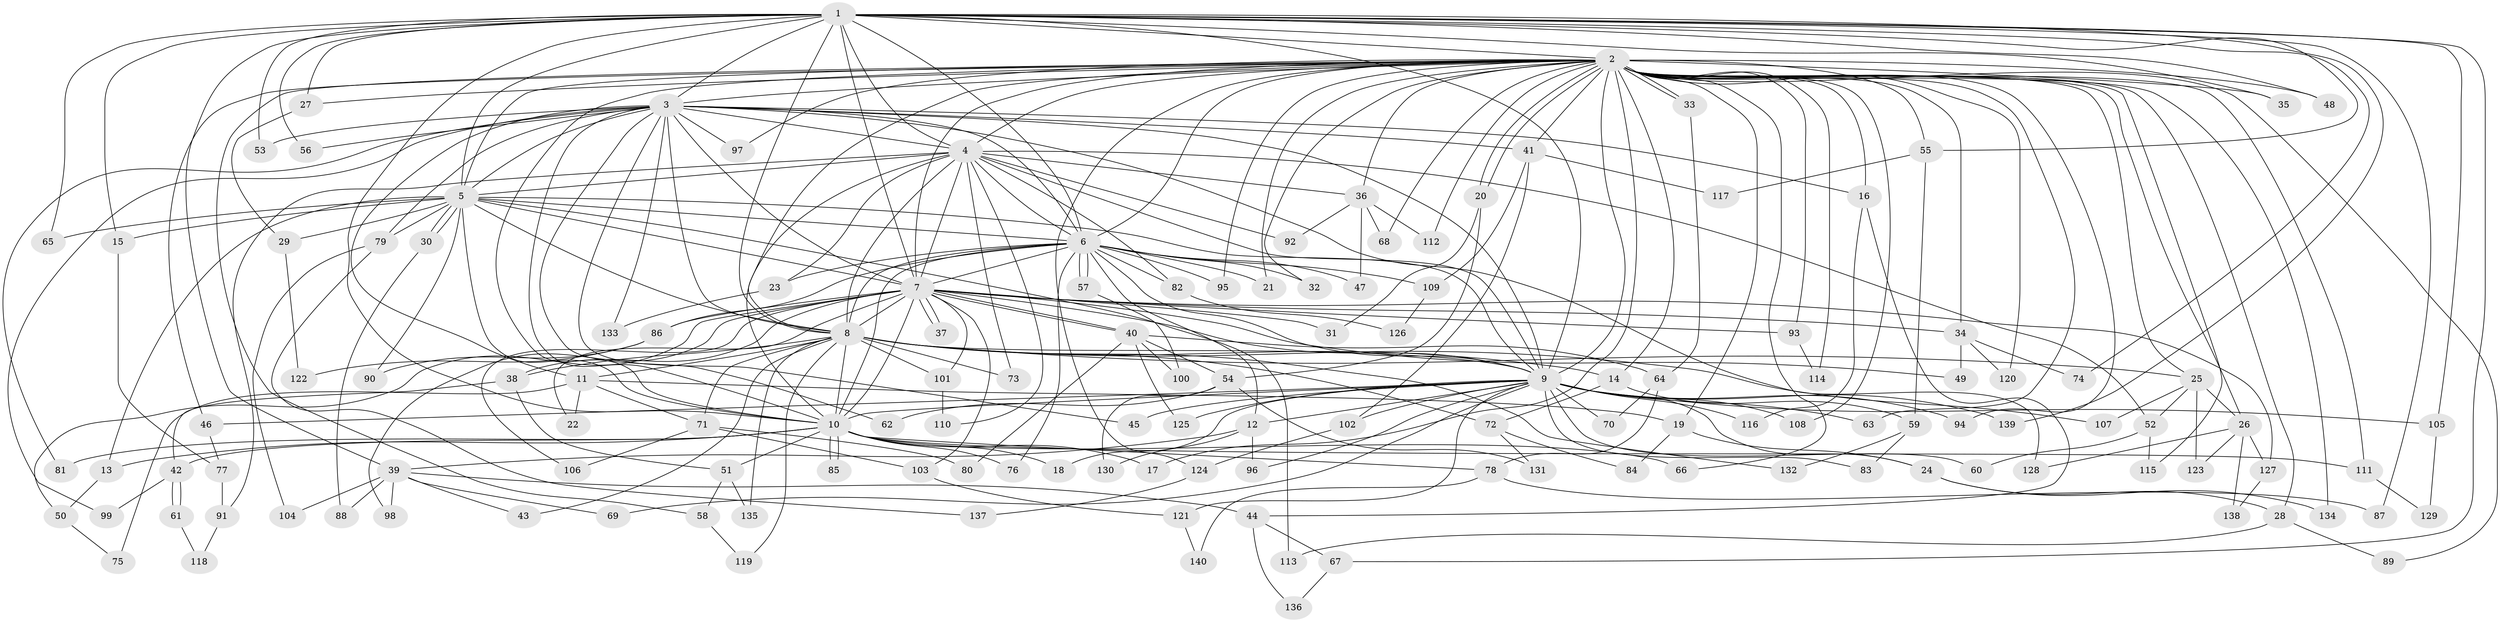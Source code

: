 // coarse degree distribution, {17: 0.05357142857142857, 20: 0.03571428571428571, 13: 0.017857142857142856, 12: 0.017857142857142856, 15: 0.017857142857142856, 7: 0.03571428571428571, 14: 0.017857142857142856, 3: 0.125, 5: 0.125, 6: 0.05357142857142857, 2: 0.375, 1: 0.03571428571428571, 4: 0.07142857142857142, 9: 0.017857142857142856}
// Generated by graph-tools (version 1.1) at 2025/49/03/04/25 22:49:45]
// undirected, 140 vertices, 305 edges
graph export_dot {
  node [color=gray90,style=filled];
  1;
  2;
  3;
  4;
  5;
  6;
  7;
  8;
  9;
  10;
  11;
  12;
  13;
  14;
  15;
  16;
  17;
  18;
  19;
  20;
  21;
  22;
  23;
  24;
  25;
  26;
  27;
  28;
  29;
  30;
  31;
  32;
  33;
  34;
  35;
  36;
  37;
  38;
  39;
  40;
  41;
  42;
  43;
  44;
  45;
  46;
  47;
  48;
  49;
  50;
  51;
  52;
  53;
  54;
  55;
  56;
  57;
  58;
  59;
  60;
  61;
  62;
  63;
  64;
  65;
  66;
  67;
  68;
  69;
  70;
  71;
  72;
  73;
  74;
  75;
  76;
  77;
  78;
  79;
  80;
  81;
  82;
  83;
  84;
  85;
  86;
  87;
  88;
  89;
  90;
  91;
  92;
  93;
  94;
  95;
  96;
  97;
  98;
  99;
  100;
  101;
  102;
  103;
  104;
  105;
  106;
  107;
  108;
  109;
  110;
  111;
  112;
  113;
  114;
  115;
  116;
  117;
  118;
  119;
  120;
  121;
  122;
  123;
  124;
  125;
  126;
  127;
  128;
  129;
  130;
  131;
  132;
  133;
  134;
  135;
  136;
  137;
  138;
  139;
  140;
  1 -- 2;
  1 -- 3;
  1 -- 4;
  1 -- 5;
  1 -- 6;
  1 -- 7;
  1 -- 8;
  1 -- 9;
  1 -- 10;
  1 -- 15;
  1 -- 27;
  1 -- 35;
  1 -- 39;
  1 -- 48;
  1 -- 53;
  1 -- 55;
  1 -- 56;
  1 -- 65;
  1 -- 67;
  1 -- 74;
  1 -- 87;
  1 -- 105;
  1 -- 139;
  2 -- 3;
  2 -- 4;
  2 -- 5;
  2 -- 6;
  2 -- 7;
  2 -- 8;
  2 -- 9;
  2 -- 10;
  2 -- 14;
  2 -- 16;
  2 -- 17;
  2 -- 19;
  2 -- 20;
  2 -- 20;
  2 -- 21;
  2 -- 25;
  2 -- 26;
  2 -- 27;
  2 -- 28;
  2 -- 32;
  2 -- 33;
  2 -- 33;
  2 -- 34;
  2 -- 35;
  2 -- 36;
  2 -- 41;
  2 -- 46;
  2 -- 48;
  2 -- 55;
  2 -- 58;
  2 -- 63;
  2 -- 66;
  2 -- 68;
  2 -- 89;
  2 -- 93;
  2 -- 94;
  2 -- 95;
  2 -- 97;
  2 -- 108;
  2 -- 111;
  2 -- 112;
  2 -- 114;
  2 -- 115;
  2 -- 120;
  2 -- 124;
  2 -- 134;
  3 -- 4;
  3 -- 5;
  3 -- 6;
  3 -- 7;
  3 -- 8;
  3 -- 9;
  3 -- 10;
  3 -- 11;
  3 -- 16;
  3 -- 41;
  3 -- 45;
  3 -- 53;
  3 -- 56;
  3 -- 62;
  3 -- 79;
  3 -- 81;
  3 -- 97;
  3 -- 99;
  3 -- 128;
  3 -- 133;
  4 -- 5;
  4 -- 6;
  4 -- 7;
  4 -- 8;
  4 -- 9;
  4 -- 10;
  4 -- 23;
  4 -- 36;
  4 -- 52;
  4 -- 73;
  4 -- 82;
  4 -- 91;
  4 -- 92;
  4 -- 110;
  5 -- 6;
  5 -- 7;
  5 -- 8;
  5 -- 9;
  5 -- 10;
  5 -- 13;
  5 -- 15;
  5 -- 29;
  5 -- 30;
  5 -- 30;
  5 -- 65;
  5 -- 79;
  5 -- 90;
  5 -- 113;
  6 -- 7;
  6 -- 8;
  6 -- 9;
  6 -- 10;
  6 -- 12;
  6 -- 21;
  6 -- 23;
  6 -- 32;
  6 -- 47;
  6 -- 57;
  6 -- 57;
  6 -- 76;
  6 -- 82;
  6 -- 86;
  6 -- 95;
  6 -- 109;
  7 -- 8;
  7 -- 9;
  7 -- 10;
  7 -- 22;
  7 -- 31;
  7 -- 34;
  7 -- 37;
  7 -- 37;
  7 -- 38;
  7 -- 40;
  7 -- 40;
  7 -- 49;
  7 -- 50;
  7 -- 86;
  7 -- 93;
  7 -- 98;
  7 -- 101;
  7 -- 103;
  7 -- 106;
  7 -- 127;
  8 -- 9;
  8 -- 10;
  8 -- 11;
  8 -- 14;
  8 -- 25;
  8 -- 38;
  8 -- 43;
  8 -- 71;
  8 -- 72;
  8 -- 73;
  8 -- 101;
  8 -- 107;
  8 -- 119;
  8 -- 132;
  8 -- 135;
  9 -- 10;
  9 -- 12;
  9 -- 18;
  9 -- 24;
  9 -- 45;
  9 -- 46;
  9 -- 60;
  9 -- 63;
  9 -- 69;
  9 -- 70;
  9 -- 83;
  9 -- 94;
  9 -- 96;
  9 -- 102;
  9 -- 105;
  9 -- 108;
  9 -- 116;
  9 -- 121;
  9 -- 125;
  9 -- 139;
  10 -- 13;
  10 -- 17;
  10 -- 18;
  10 -- 42;
  10 -- 51;
  10 -- 66;
  10 -- 76;
  10 -- 78;
  10 -- 81;
  10 -- 85;
  10 -- 85;
  10 -- 111;
  11 -- 19;
  11 -- 22;
  11 -- 71;
  11 -- 75;
  12 -- 39;
  12 -- 96;
  12 -- 130;
  13 -- 50;
  14 -- 59;
  14 -- 72;
  15 -- 77;
  16 -- 44;
  16 -- 116;
  19 -- 24;
  19 -- 84;
  20 -- 31;
  20 -- 54;
  23 -- 133;
  24 -- 28;
  24 -- 134;
  25 -- 26;
  25 -- 52;
  25 -- 107;
  25 -- 123;
  26 -- 123;
  26 -- 127;
  26 -- 128;
  26 -- 138;
  27 -- 29;
  28 -- 89;
  28 -- 113;
  29 -- 122;
  30 -- 88;
  33 -- 64;
  34 -- 49;
  34 -- 74;
  34 -- 120;
  36 -- 47;
  36 -- 68;
  36 -- 92;
  36 -- 112;
  38 -- 42;
  38 -- 51;
  39 -- 43;
  39 -- 44;
  39 -- 69;
  39 -- 88;
  39 -- 98;
  39 -- 104;
  40 -- 54;
  40 -- 64;
  40 -- 80;
  40 -- 100;
  40 -- 125;
  41 -- 102;
  41 -- 109;
  41 -- 117;
  42 -- 61;
  42 -- 61;
  42 -- 99;
  44 -- 67;
  44 -- 136;
  46 -- 77;
  50 -- 75;
  51 -- 58;
  51 -- 135;
  52 -- 60;
  52 -- 115;
  54 -- 62;
  54 -- 130;
  54 -- 131;
  55 -- 59;
  55 -- 117;
  57 -- 100;
  58 -- 119;
  59 -- 83;
  59 -- 132;
  61 -- 118;
  64 -- 70;
  64 -- 78;
  67 -- 136;
  71 -- 80;
  71 -- 103;
  71 -- 106;
  72 -- 84;
  72 -- 131;
  77 -- 91;
  78 -- 87;
  78 -- 140;
  79 -- 104;
  79 -- 137;
  82 -- 126;
  86 -- 90;
  86 -- 122;
  91 -- 118;
  93 -- 114;
  101 -- 110;
  102 -- 124;
  103 -- 121;
  105 -- 129;
  109 -- 126;
  111 -- 129;
  121 -- 140;
  124 -- 137;
  127 -- 138;
}
